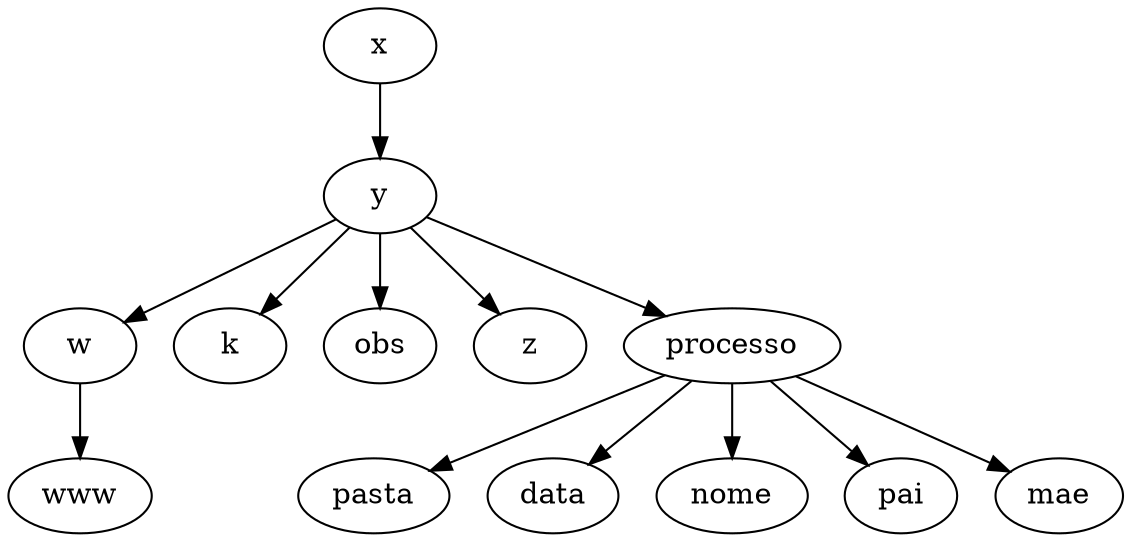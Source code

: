 strict digraph g {

x -> y ;
y -> w ;
w -> www ;

        
        y -> k ;

        y -> obs ;


    y -> z ;

    y -> processo ;
processo -> pasta ;

        processo -> data ;

        processo -> nome ;

        processo -> pai ;

        processo -> mae ;

    
}
